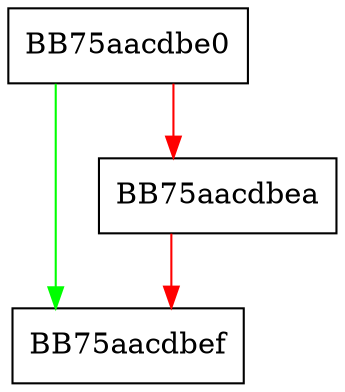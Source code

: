 digraph Read {
  node [shape="box"];
  graph [splines=ortho];
  BB75aacdbe0 -> BB75aacdbef [color="green"];
  BB75aacdbe0 -> BB75aacdbea [color="red"];
  BB75aacdbea -> BB75aacdbef [color="red"];
}